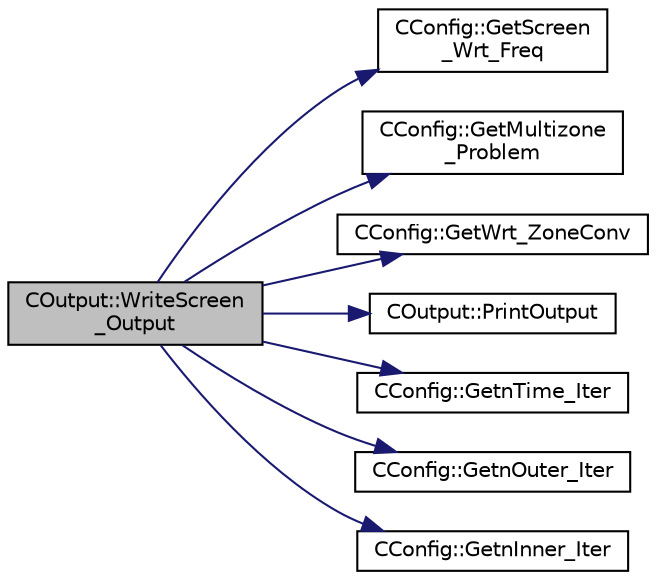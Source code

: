 digraph "COutput::WriteScreen_Output"
{
  edge [fontname="Helvetica",fontsize="10",labelfontname="Helvetica",labelfontsize="10"];
  node [fontname="Helvetica",fontsize="10",shape=record];
  rankdir="LR";
  Node1341 [label="COutput::WriteScreen\l_Output",height=0.2,width=0.4,color="black", fillcolor="grey75", style="filled", fontcolor="black"];
  Node1341 -> Node1342 [color="midnightblue",fontsize="10",style="solid",fontname="Helvetica"];
  Node1342 [label="CConfig::GetScreen\l_Wrt_Freq",height=0.2,width=0.4,color="black", fillcolor="white", style="filled",URL="$class_c_config.html#ade360779f0fcdd59ba60da1a35efe2ec",tooltip="GetScreen_Wrt_Freq_Inner. "];
  Node1341 -> Node1343 [color="midnightblue",fontsize="10",style="solid",fontname="Helvetica"];
  Node1343 [label="CConfig::GetMultizone\l_Problem",height=0.2,width=0.4,color="black", fillcolor="white", style="filled",URL="$class_c_config.html#ad9233b666b21e43c18592925be61cc9b",tooltip="Get whether the simulation we are running is a multizone simulation. "];
  Node1341 -> Node1344 [color="midnightblue",fontsize="10",style="solid",fontname="Helvetica"];
  Node1344 [label="CConfig::GetWrt_ZoneConv",height=0.2,width=0.4,color="black", fillcolor="white", style="filled",URL="$class_c_config.html#a622aa3de73830f881a1320e64676acd5",tooltip="Check if the convergence history of each individual zone is written to screen. "];
  Node1341 -> Node1345 [color="midnightblue",fontsize="10",style="solid",fontname="Helvetica"];
  Node1345 [label="COutput::PrintOutput",height=0.2,width=0.4,color="black", fillcolor="white", style="filled",URL="$class_c_output.html#af0c23405e1093223066c9c79ee13985a",tooltip="Check whether we should print output. "];
  Node1341 -> Node1346 [color="midnightblue",fontsize="10",style="solid",fontname="Helvetica"];
  Node1346 [label="CConfig::GetnTime_Iter",height=0.2,width=0.4,color="black", fillcolor="white", style="filled",URL="$class_c_config.html#ace224394bbd9137de2367a6bd1cc9dcd",tooltip="Get the number of time iterations. "];
  Node1341 -> Node1347 [color="midnightblue",fontsize="10",style="solid",fontname="Helvetica"];
  Node1347 [label="CConfig::GetnOuter_Iter",height=0.2,width=0.4,color="black", fillcolor="white", style="filled",URL="$class_c_config.html#ac064f9d284f2fd5d74beaf2f046f82fd",tooltip="Get the number of outer iterations. "];
  Node1341 -> Node1348 [color="midnightblue",fontsize="10",style="solid",fontname="Helvetica"];
  Node1348 [label="CConfig::GetnInner_Iter",height=0.2,width=0.4,color="black", fillcolor="white", style="filled",URL="$class_c_config.html#a448aa905877c21aae95be81e73fbb27c",tooltip="Get the number of inner iterations. "];
}
